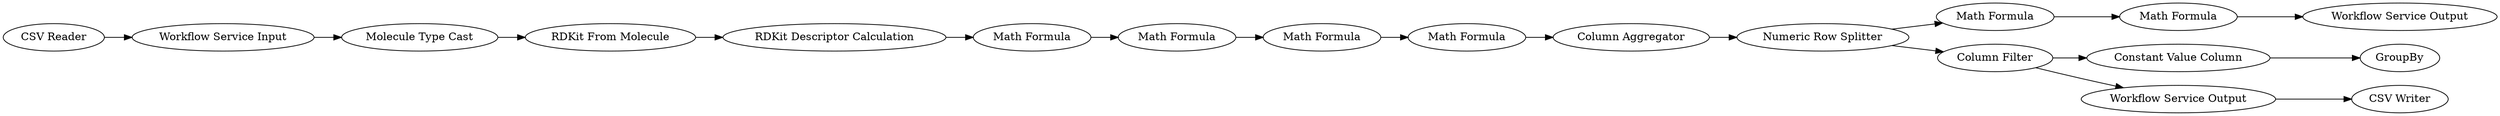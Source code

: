 digraph {
	55 -> 59
	262 -> 263
	59 -> 262
	263 -> 283
	7 -> 275
	285 -> 282
	7 -> 284
	59 -> 7
	258 -> 259
	284 -> 274
	257 -> 260
	282 -> 12
	275 -> 264
	21 -> 257
	259 -> 55
	260 -> 258
	12 -> 11
	11 -> 21
	263 [label="Math Formula"]
	55 [label="Column Aggregator"]
	275 [label="Constant Value Column"]
	7 [label="Column Filter"]
	284 [label="Workflow Service Output"]
	21 [label="RDKit Descriptor Calculation"]
	259 [label="Math Formula"]
	283 [label="Workflow Service Output"]
	282 [label="Workflow Service Input"]
	12 [label="Molecule Type Cast"]
	59 [label="Numeric Row Splitter"]
	260 [label="Math Formula"]
	274 [label="CSV Writer"]
	262 [label="Math Formula"]
	285 [label="CSV Reader"]
	11 [label="RDKit From Molecule"]
	257 [label="Math Formula"]
	264 [label=GroupBy]
	258 [label="Math Formula"]
	rankdir=LR
}
